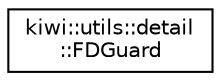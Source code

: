 digraph "Graphical Class Hierarchy"
{
 // LATEX_PDF_SIZE
  edge [fontname="Helvetica",fontsize="10",labelfontname="Helvetica",labelfontsize="10"];
  node [fontname="Helvetica",fontsize="10",shape=record];
  rankdir="LR";
  Node0 [label="kiwi::utils::detail\l::FDGuard",height=0.2,width=0.4,color="black", fillcolor="white", style="filled",URL="$classkiwi_1_1utils_1_1detail_1_1FDGuard.html",tooltip=" "];
}
